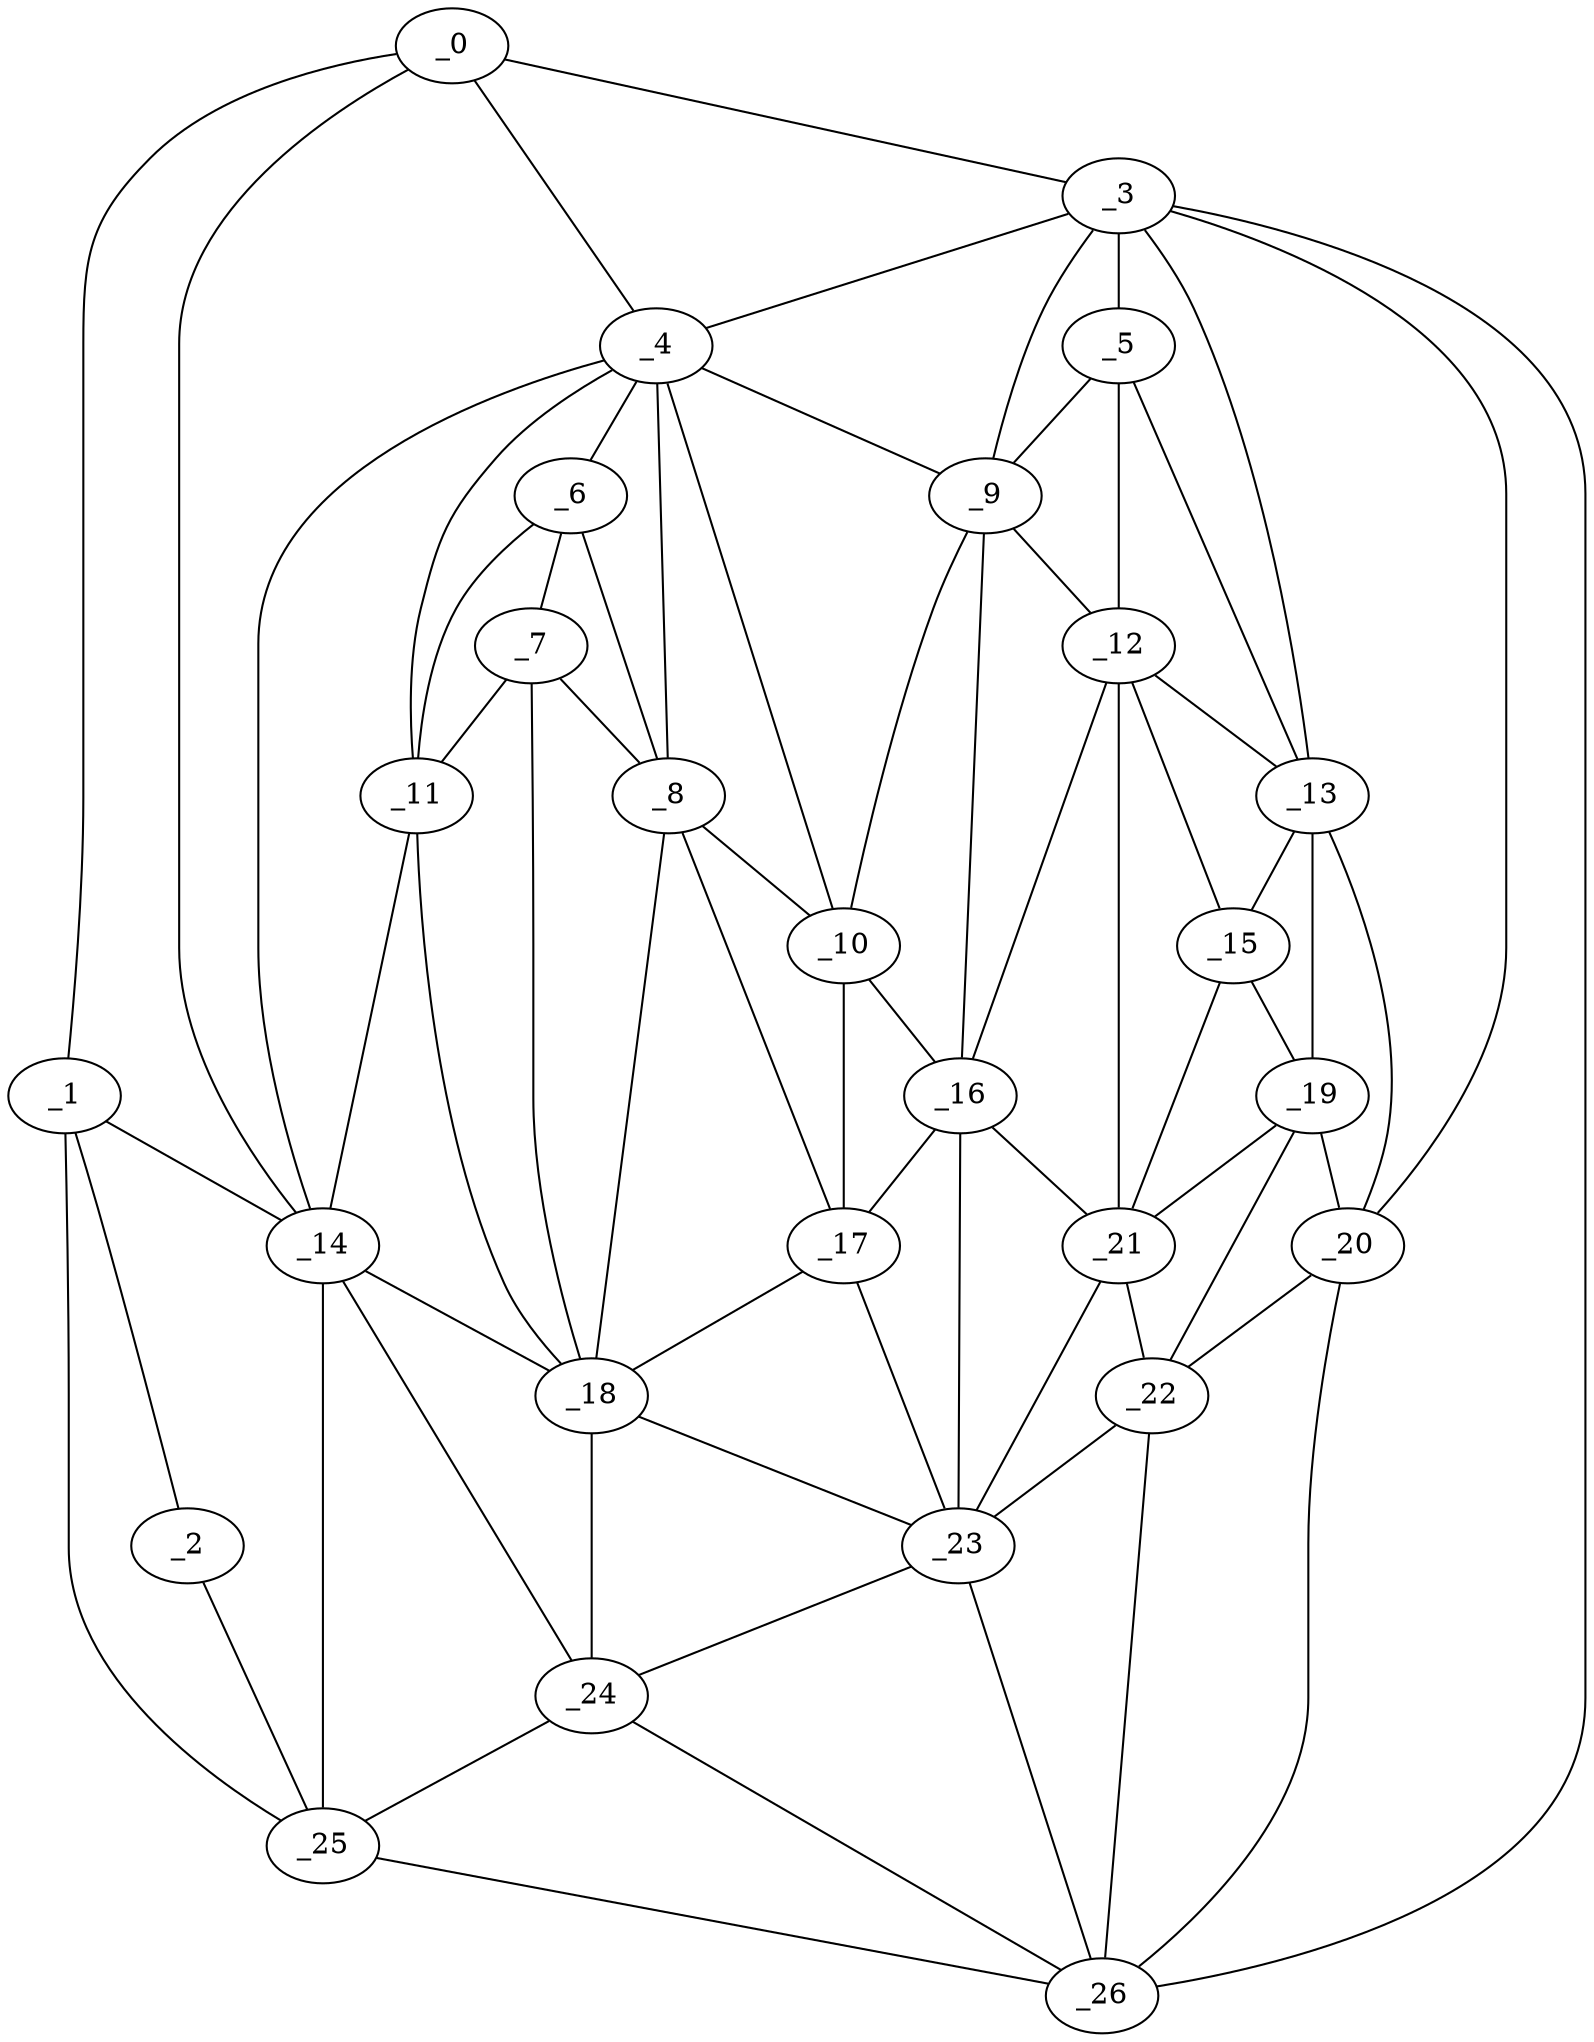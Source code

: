 graph "obj84__275.gxl" {
	_0	 [x=29,
		y=89];
	_1	 [x=29,
		y=95];
	_0 -- _1	 [valence=1];
	_3	 [x=38,
		y=3];
	_0 -- _3	 [valence=1];
	_4	 [x=42,
		y=60];
	_0 -- _4	 [valence=1];
	_14	 [x=59,
		y=72];
	_0 -- _14	 [valence=2];
	_2	 [x=29,
		y=122];
	_1 -- _2	 [valence=1];
	_1 -- _14	 [valence=2];
	_25	 [x=96,
		y=122];
	_1 -- _25	 [valence=1];
	_2 -- _25	 [valence=1];
	_3 -- _4	 [valence=2];
	_5	 [x=48,
		y=10];
	_3 -- _5	 [valence=1];
	_9	 [x=56,
		y=39];
	_3 -- _9	 [valence=2];
	_13	 [x=58,
		y=11];
	_3 -- _13	 [valence=1];
	_20	 [x=73,
		y=7];
	_3 -- _20	 [valence=2];
	_26	 [x=100,
		y=3];
	_3 -- _26	 [valence=1];
	_6	 [x=48,
		y=59];
	_4 -- _6	 [valence=2];
	_8	 [x=55,
		y=50];
	_4 -- _8	 [valence=1];
	_4 -- _9	 [valence=1];
	_10	 [x=56,
		y=45];
	_4 -- _10	 [valence=2];
	_11	 [x=56,
		y=66];
	_4 -- _11	 [valence=1];
	_4 -- _14	 [valence=2];
	_5 -- _9	 [valence=2];
	_12	 [x=57,
		y=24];
	_5 -- _12	 [valence=1];
	_5 -- _13	 [valence=2];
	_7	 [x=54,
		y=60];
	_6 -- _7	 [valence=1];
	_6 -- _8	 [valence=2];
	_6 -- _11	 [valence=1];
	_7 -- _8	 [valence=2];
	_7 -- _11	 [valence=2];
	_18	 [x=71,
		y=59];
	_7 -- _18	 [valence=1];
	_8 -- _10	 [valence=2];
	_17	 [x=71,
		y=50];
	_8 -- _17	 [valence=2];
	_8 -- _18	 [valence=1];
	_9 -- _10	 [valence=2];
	_9 -- _12	 [valence=1];
	_16	 [x=71,
		y=37];
	_9 -- _16	 [valence=2];
	_10 -- _16	 [valence=1];
	_10 -- _17	 [valence=2];
	_11 -- _14	 [valence=2];
	_11 -- _18	 [valence=1];
	_12 -- _13	 [valence=2];
	_15	 [x=65,
		y=21];
	_12 -- _15	 [valence=2];
	_12 -- _16	 [valence=1];
	_21	 [x=73,
		y=31];
	_12 -- _21	 [valence=1];
	_13 -- _15	 [valence=1];
	_19	 [x=72,
		y=12];
	_13 -- _19	 [valence=2];
	_13 -- _20	 [valence=2];
	_14 -- _18	 [valence=1];
	_24	 [x=95,
		y=89];
	_14 -- _24	 [valence=2];
	_14 -- _25	 [valence=2];
	_15 -- _19	 [valence=1];
	_15 -- _21	 [valence=2];
	_16 -- _17	 [valence=2];
	_16 -- _21	 [valence=2];
	_23	 [x=81,
		y=43];
	_16 -- _23	 [valence=2];
	_17 -- _18	 [valence=2];
	_17 -- _23	 [valence=1];
	_18 -- _23	 [valence=1];
	_18 -- _24	 [valence=2];
	_19 -- _20	 [valence=2];
	_19 -- _21	 [valence=2];
	_22	 [x=80,
		y=9];
	_19 -- _22	 [valence=2];
	_20 -- _22	 [valence=2];
	_20 -- _26	 [valence=1];
	_21 -- _22	 [valence=1];
	_21 -- _23	 [valence=2];
	_22 -- _23	 [valence=2];
	_22 -- _26	 [valence=2];
	_23 -- _24	 [valence=2];
	_23 -- _26	 [valence=1];
	_24 -- _25	 [valence=2];
	_24 -- _26	 [valence=1];
	_25 -- _26	 [valence=1];
}

